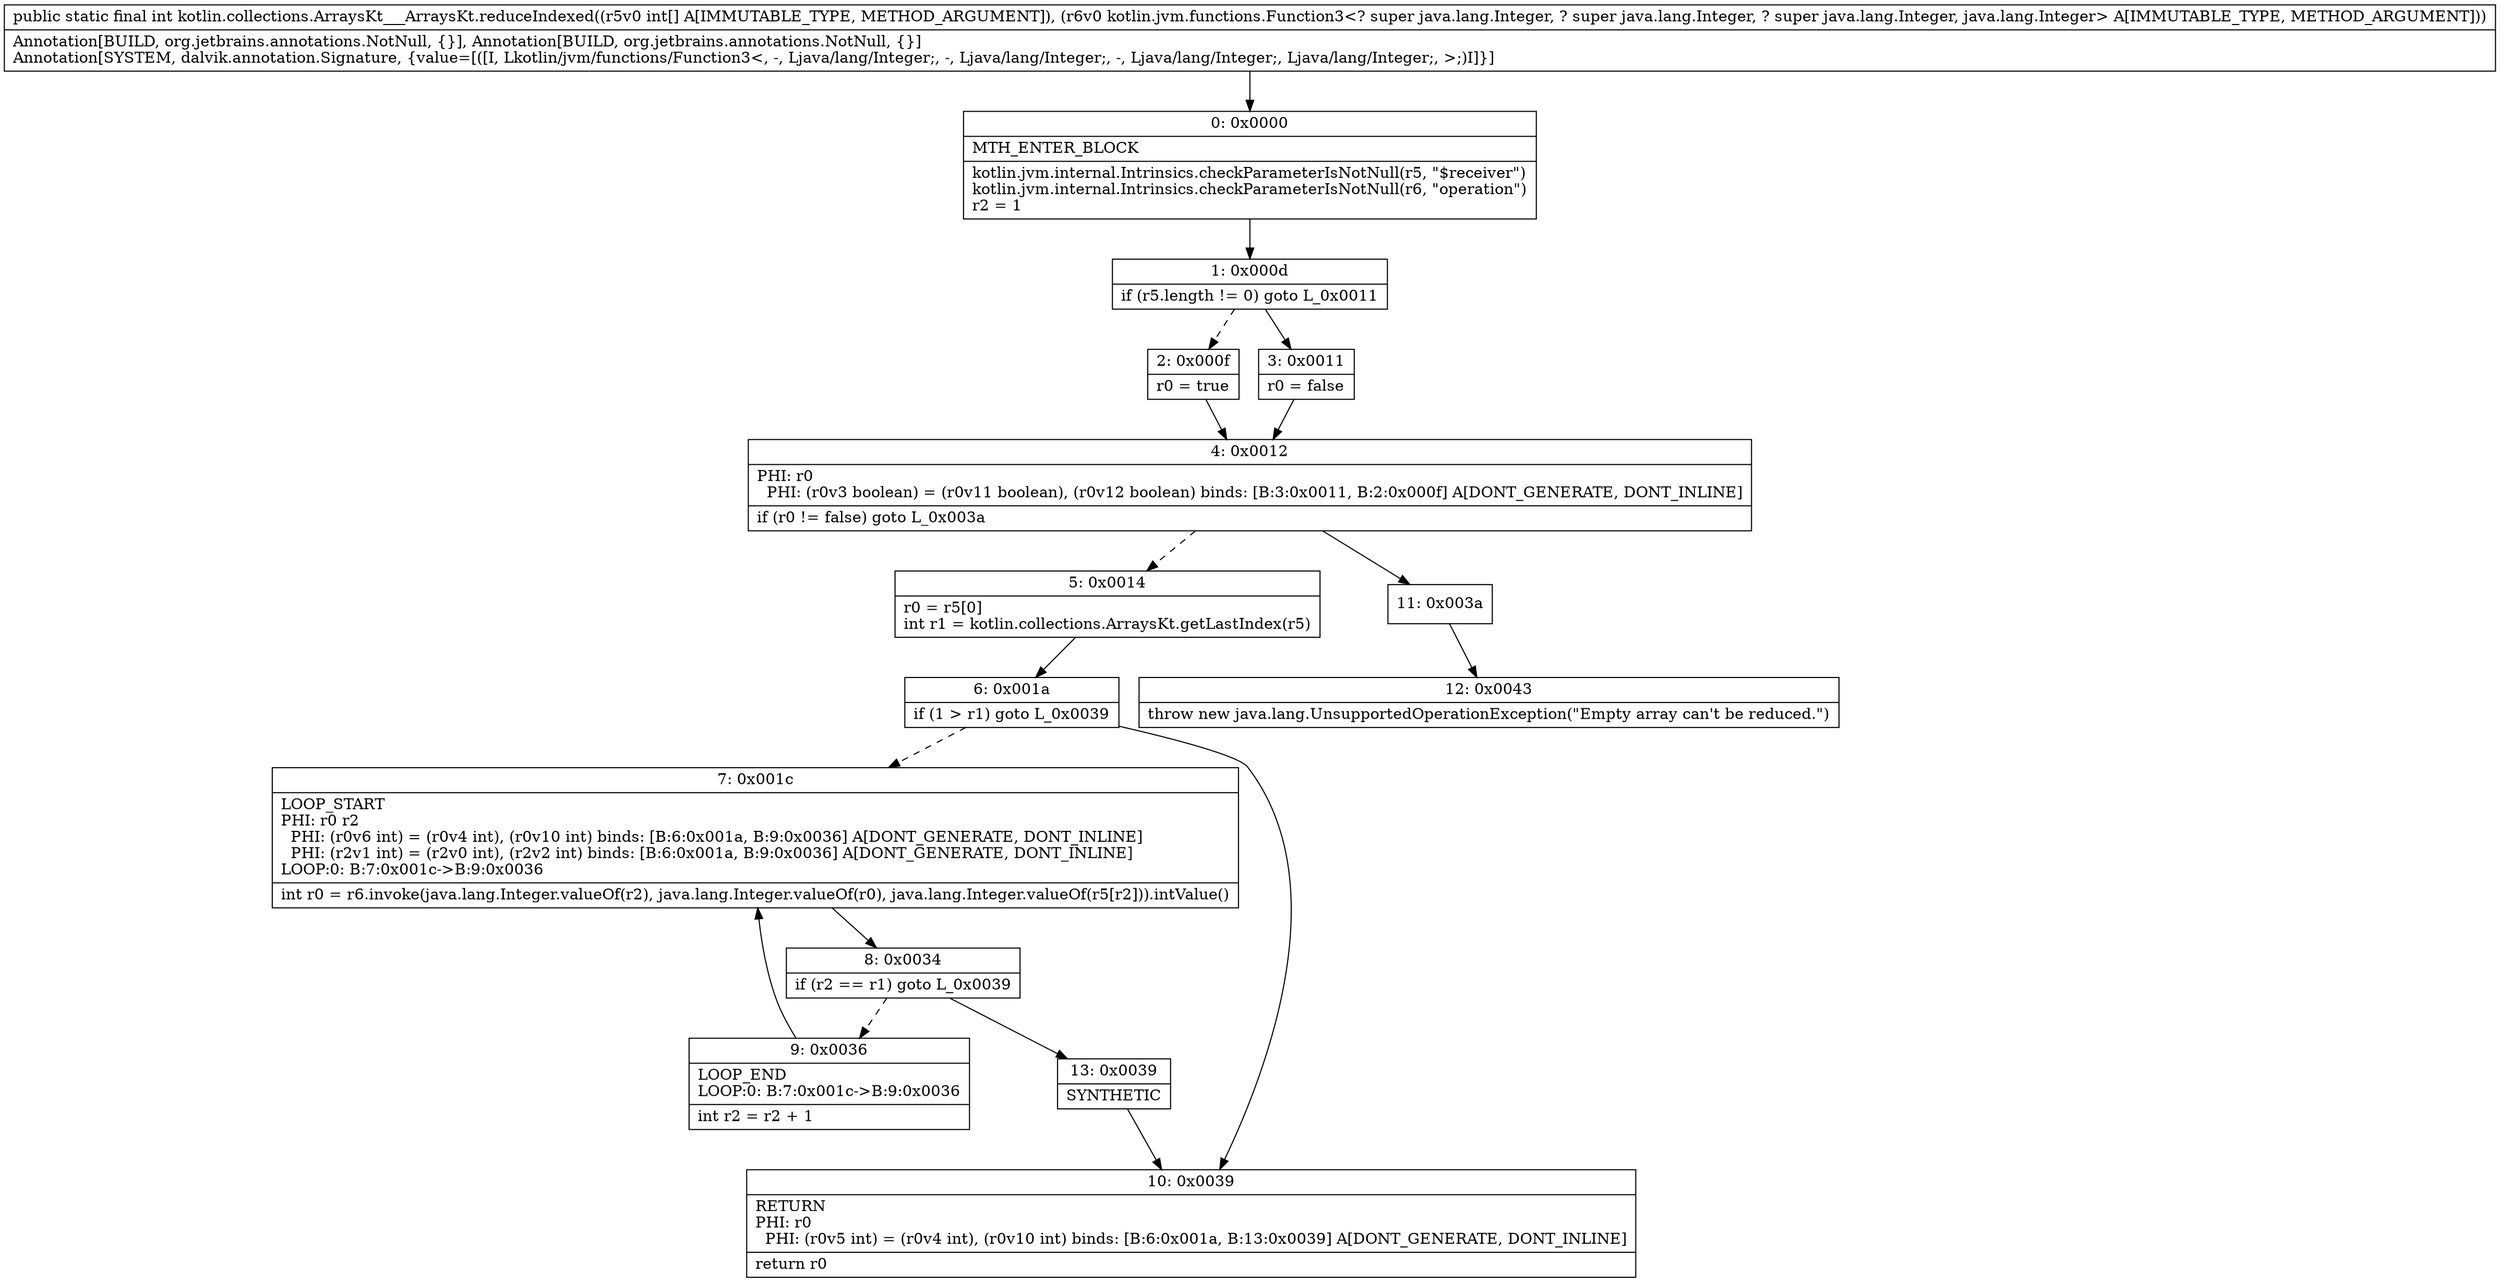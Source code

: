 digraph "CFG forkotlin.collections.ArraysKt___ArraysKt.reduceIndexed([ILkotlin\/jvm\/functions\/Function3;)I" {
Node_0 [shape=record,label="{0\:\ 0x0000|MTH_ENTER_BLOCK\l|kotlin.jvm.internal.Intrinsics.checkParameterIsNotNull(r5, \"$receiver\")\lkotlin.jvm.internal.Intrinsics.checkParameterIsNotNull(r6, \"operation\")\lr2 = 1\l}"];
Node_1 [shape=record,label="{1\:\ 0x000d|if (r5.length != 0) goto L_0x0011\l}"];
Node_2 [shape=record,label="{2\:\ 0x000f|r0 = true\l}"];
Node_3 [shape=record,label="{3\:\ 0x0011|r0 = false\l}"];
Node_4 [shape=record,label="{4\:\ 0x0012|PHI: r0 \l  PHI: (r0v3 boolean) = (r0v11 boolean), (r0v12 boolean) binds: [B:3:0x0011, B:2:0x000f] A[DONT_GENERATE, DONT_INLINE]\l|if (r0 != false) goto L_0x003a\l}"];
Node_5 [shape=record,label="{5\:\ 0x0014|r0 = r5[0]\lint r1 = kotlin.collections.ArraysKt.getLastIndex(r5)\l}"];
Node_6 [shape=record,label="{6\:\ 0x001a|if (1 \> r1) goto L_0x0039\l}"];
Node_7 [shape=record,label="{7\:\ 0x001c|LOOP_START\lPHI: r0 r2 \l  PHI: (r0v6 int) = (r0v4 int), (r0v10 int) binds: [B:6:0x001a, B:9:0x0036] A[DONT_GENERATE, DONT_INLINE]\l  PHI: (r2v1 int) = (r2v0 int), (r2v2 int) binds: [B:6:0x001a, B:9:0x0036] A[DONT_GENERATE, DONT_INLINE]\lLOOP:0: B:7:0x001c\-\>B:9:0x0036\l|int r0 = r6.invoke(java.lang.Integer.valueOf(r2), java.lang.Integer.valueOf(r0), java.lang.Integer.valueOf(r5[r2])).intValue()\l}"];
Node_8 [shape=record,label="{8\:\ 0x0034|if (r2 == r1) goto L_0x0039\l}"];
Node_9 [shape=record,label="{9\:\ 0x0036|LOOP_END\lLOOP:0: B:7:0x001c\-\>B:9:0x0036\l|int r2 = r2 + 1\l}"];
Node_10 [shape=record,label="{10\:\ 0x0039|RETURN\lPHI: r0 \l  PHI: (r0v5 int) = (r0v4 int), (r0v10 int) binds: [B:6:0x001a, B:13:0x0039] A[DONT_GENERATE, DONT_INLINE]\l|return r0\l}"];
Node_11 [shape=record,label="{11\:\ 0x003a}"];
Node_12 [shape=record,label="{12\:\ 0x0043|throw new java.lang.UnsupportedOperationException(\"Empty array can't be reduced.\")\l}"];
Node_13 [shape=record,label="{13\:\ 0x0039|SYNTHETIC\l}"];
MethodNode[shape=record,label="{public static final int kotlin.collections.ArraysKt___ArraysKt.reduceIndexed((r5v0 int[] A[IMMUTABLE_TYPE, METHOD_ARGUMENT]), (r6v0 kotlin.jvm.functions.Function3\<? super java.lang.Integer, ? super java.lang.Integer, ? super java.lang.Integer, java.lang.Integer\> A[IMMUTABLE_TYPE, METHOD_ARGUMENT]))  | Annotation[BUILD, org.jetbrains.annotations.NotNull, \{\}], Annotation[BUILD, org.jetbrains.annotations.NotNull, \{\}]\lAnnotation[SYSTEM, dalvik.annotation.Signature, \{value=[([I, Lkotlin\/jvm\/functions\/Function3\<, \-, Ljava\/lang\/Integer;, \-, Ljava\/lang\/Integer;, \-, Ljava\/lang\/Integer;, Ljava\/lang\/Integer;, \>;)I]\}]\l}"];
MethodNode -> Node_0;
Node_0 -> Node_1;
Node_1 -> Node_2[style=dashed];
Node_1 -> Node_3;
Node_2 -> Node_4;
Node_3 -> Node_4;
Node_4 -> Node_5[style=dashed];
Node_4 -> Node_11;
Node_5 -> Node_6;
Node_6 -> Node_7[style=dashed];
Node_6 -> Node_10;
Node_7 -> Node_8;
Node_8 -> Node_9[style=dashed];
Node_8 -> Node_13;
Node_9 -> Node_7;
Node_11 -> Node_12;
Node_13 -> Node_10;
}

